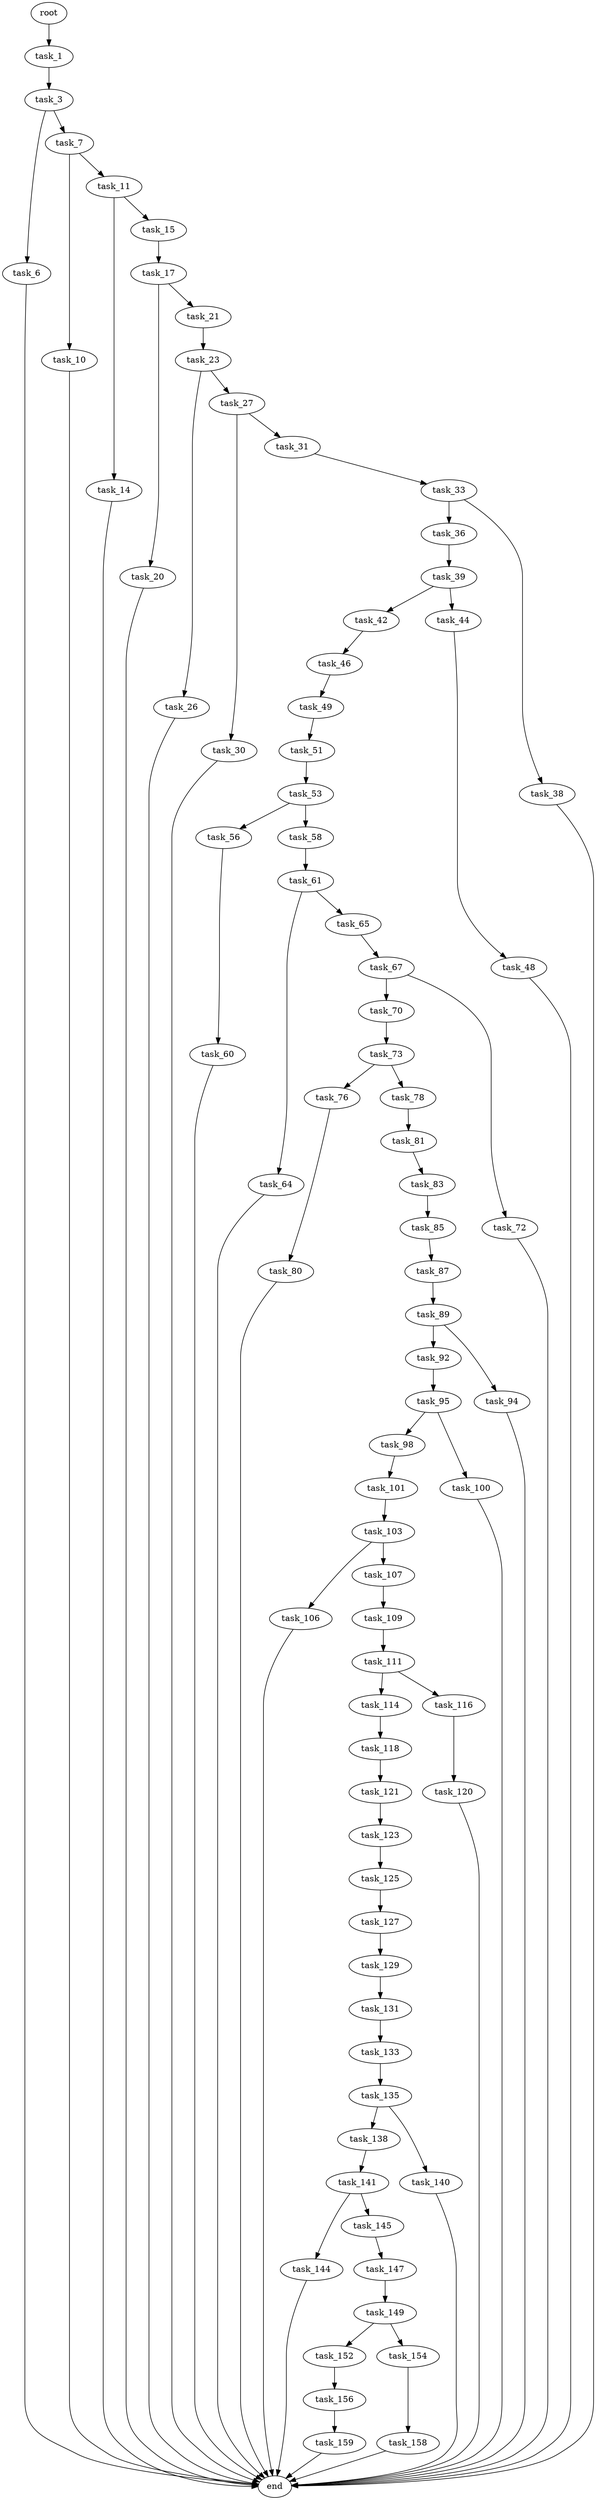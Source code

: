 digraph G {
  root [size="0.000000"];
  task_1 [size="8589934592.000000"];
  task_3 [size="66756206174.000000"];
  task_6 [size="549755813888.000000"];
  task_7 [size="2991552433.000000"];
  task_10 [size="134217728000.000000"];
  task_11 [size="8589934592.000000"];
  task_14 [size="160356155834.000000"];
  task_15 [size="28991029248.000000"];
  task_17 [size="8589934592.000000"];
  task_20 [size="280383008532.000000"];
  task_21 [size="11455602556.000000"];
  task_23 [size="489443952.000000"];
  task_26 [size="563325081218.000000"];
  task_27 [size="429119890423.000000"];
  task_30 [size="134217728000.000000"];
  task_31 [size="823039418.000000"];
  task_33 [size="2474576999.000000"];
  task_36 [size="5782225719.000000"];
  task_38 [size="68719476736.000000"];
  task_39 [size="368293445632.000000"];
  task_42 [size="99151300958.000000"];
  task_44 [size="28991029248.000000"];
  task_46 [size="368293445632.000000"];
  task_48 [size="8739609102.000000"];
  task_49 [size="21474772129.000000"];
  task_51 [size="22394669290.000000"];
  task_53 [size="224817672050.000000"];
  task_56 [size="147294885385.000000"];
  task_58 [size="222253541041.000000"];
  task_60 [size="1202083495.000000"];
  task_61 [size="7394470337.000000"];
  task_64 [size="231928233984.000000"];
  task_65 [size="631710611.000000"];
  task_67 [size="195458927174.000000"];
  task_70 [size="18328507113.000000"];
  task_72 [size="11651298303.000000"];
  task_73 [size="544030970236.000000"];
  task_76 [size="7146323990.000000"];
  task_78 [size="361762238907.000000"];
  task_80 [size="39133736256.000000"];
  task_81 [size="13261703428.000000"];
  task_83 [size="6766527089.000000"];
  task_85 [size="5163387634.000000"];
  task_87 [size="18218343613.000000"];
  task_89 [size="28470747635.000000"];
  task_92 [size="366551852914.000000"];
  task_94 [size="68719476736.000000"];
  task_95 [size="28991029248.000000"];
  task_98 [size="11348548309.000000"];
  task_100 [size="261654927511.000000"];
  task_101 [size="4421050791.000000"];
  task_103 [size="15134917966.000000"];
  task_106 [size="782757789696.000000"];
  task_107 [size="8589934592.000000"];
  task_109 [size="23170175594.000000"];
  task_111 [size="28991029248.000000"];
  task_114 [size="68719476736.000000"];
  task_116 [size="987185182446.000000"];
  task_118 [size="1020345360037.000000"];
  task_120 [size="46850176827.000000"];
  task_121 [size="32008382546.000000"];
  task_123 [size="231928233984.000000"];
  task_125 [size="136904591247.000000"];
  task_127 [size="21521808998.000000"];
  task_129 [size="5222748398.000000"];
  task_131 [size="14361895449.000000"];
  task_133 [size="208859534671.000000"];
  task_135 [size="782757789696.000000"];
  task_138 [size="581721592301.000000"];
  task_140 [size="28991029248.000000"];
  task_141 [size="4518112319.000000"];
  task_144 [size="1073741824000.000000"];
  task_145 [size="57435342783.000000"];
  task_147 [size="231928233984.000000"];
  task_149 [size="28991029248.000000"];
  task_152 [size="68719476736.000000"];
  task_154 [size="741756275681.000000"];
  task_156 [size="12582282233.000000"];
  task_158 [size="33974918907.000000"];
  task_159 [size="692674976.000000"];
  end [size="0.000000"];

  root -> task_1 [size="1.000000"];
  task_1 -> task_3 [size="33554432.000000"];
  task_3 -> task_6 [size="134217728.000000"];
  task_3 -> task_7 [size="134217728.000000"];
  task_6 -> end [size="1.000000"];
  task_7 -> task_10 [size="75497472.000000"];
  task_7 -> task_11 [size="75497472.000000"];
  task_10 -> end [size="1.000000"];
  task_11 -> task_14 [size="33554432.000000"];
  task_11 -> task_15 [size="33554432.000000"];
  task_14 -> end [size="1.000000"];
  task_15 -> task_17 [size="75497472.000000"];
  task_17 -> task_20 [size="33554432.000000"];
  task_17 -> task_21 [size="33554432.000000"];
  task_20 -> end [size="1.000000"];
  task_21 -> task_23 [size="838860800.000000"];
  task_23 -> task_26 [size="33554432.000000"];
  task_23 -> task_27 [size="33554432.000000"];
  task_26 -> end [size="1.000000"];
  task_27 -> task_30 [size="301989888.000000"];
  task_27 -> task_31 [size="301989888.000000"];
  task_30 -> end [size="1.000000"];
  task_31 -> task_33 [size="33554432.000000"];
  task_33 -> task_36 [size="75497472.000000"];
  task_33 -> task_38 [size="75497472.000000"];
  task_36 -> task_39 [size="134217728.000000"];
  task_38 -> end [size="1.000000"];
  task_39 -> task_42 [size="411041792.000000"];
  task_39 -> task_44 [size="411041792.000000"];
  task_42 -> task_46 [size="75497472.000000"];
  task_44 -> task_48 [size="75497472.000000"];
  task_46 -> task_49 [size="411041792.000000"];
  task_48 -> end [size="1.000000"];
  task_49 -> task_51 [size="411041792.000000"];
  task_51 -> task_53 [size="536870912.000000"];
  task_53 -> task_56 [size="411041792.000000"];
  task_53 -> task_58 [size="411041792.000000"];
  task_56 -> task_60 [size="536870912.000000"];
  task_58 -> task_61 [size="209715200.000000"];
  task_60 -> end [size="1.000000"];
  task_61 -> task_64 [size="301989888.000000"];
  task_61 -> task_65 [size="301989888.000000"];
  task_64 -> end [size="1.000000"];
  task_65 -> task_67 [size="33554432.000000"];
  task_67 -> task_70 [size="536870912.000000"];
  task_67 -> task_72 [size="536870912.000000"];
  task_70 -> task_73 [size="301989888.000000"];
  task_72 -> end [size="1.000000"];
  task_73 -> task_76 [size="679477248.000000"];
  task_73 -> task_78 [size="679477248.000000"];
  task_76 -> task_80 [size="209715200.000000"];
  task_78 -> task_81 [size="536870912.000000"];
  task_80 -> end [size="1.000000"];
  task_81 -> task_83 [size="838860800.000000"];
  task_83 -> task_85 [size="536870912.000000"];
  task_85 -> task_87 [size="209715200.000000"];
  task_87 -> task_89 [size="75497472.000000"];
  task_89 -> task_92 [size="838860800.000000"];
  task_89 -> task_94 [size="838860800.000000"];
  task_92 -> task_95 [size="838860800.000000"];
  task_94 -> end [size="1.000000"];
  task_95 -> task_98 [size="75497472.000000"];
  task_95 -> task_100 [size="75497472.000000"];
  task_98 -> task_101 [size="536870912.000000"];
  task_100 -> end [size="1.000000"];
  task_101 -> task_103 [size="75497472.000000"];
  task_103 -> task_106 [size="411041792.000000"];
  task_103 -> task_107 [size="411041792.000000"];
  task_106 -> end [size="1.000000"];
  task_107 -> task_109 [size="33554432.000000"];
  task_109 -> task_111 [size="536870912.000000"];
  task_111 -> task_114 [size="75497472.000000"];
  task_111 -> task_116 [size="75497472.000000"];
  task_114 -> task_118 [size="134217728.000000"];
  task_116 -> task_120 [size="838860800.000000"];
  task_118 -> task_121 [size="679477248.000000"];
  task_120 -> end [size="1.000000"];
  task_121 -> task_123 [size="536870912.000000"];
  task_123 -> task_125 [size="301989888.000000"];
  task_125 -> task_127 [size="209715200.000000"];
  task_127 -> task_129 [size="838860800.000000"];
  task_129 -> task_131 [size="134217728.000000"];
  task_131 -> task_133 [size="411041792.000000"];
  task_133 -> task_135 [size="838860800.000000"];
  task_135 -> task_138 [size="679477248.000000"];
  task_135 -> task_140 [size="679477248.000000"];
  task_138 -> task_141 [size="536870912.000000"];
  task_140 -> end [size="1.000000"];
  task_141 -> task_144 [size="301989888.000000"];
  task_141 -> task_145 [size="301989888.000000"];
  task_144 -> end [size="1.000000"];
  task_145 -> task_147 [size="75497472.000000"];
  task_147 -> task_149 [size="301989888.000000"];
  task_149 -> task_152 [size="75497472.000000"];
  task_149 -> task_154 [size="75497472.000000"];
  task_152 -> task_156 [size="134217728.000000"];
  task_154 -> task_158 [size="536870912.000000"];
  task_156 -> task_159 [size="209715200.000000"];
  task_158 -> end [size="1.000000"];
  task_159 -> end [size="1.000000"];
}
